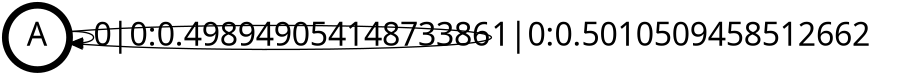 digraph  {
size = "6,8.5";
ratio = "fill";
node
[shape = circle];
node [fontsize = 24];
node [penwidth = 5];
edge [fontsize = 24];
node [fontname = "CMU Serif Roman"];
graph [fontname = "CMU Serif Roman"];
edge [fontname = "CMU Serif Roman"];
A -> A [label = "0|0:0.49894905414873386\l"];
A -> A [label = "1|0:0.5010509458512662\l"];
}